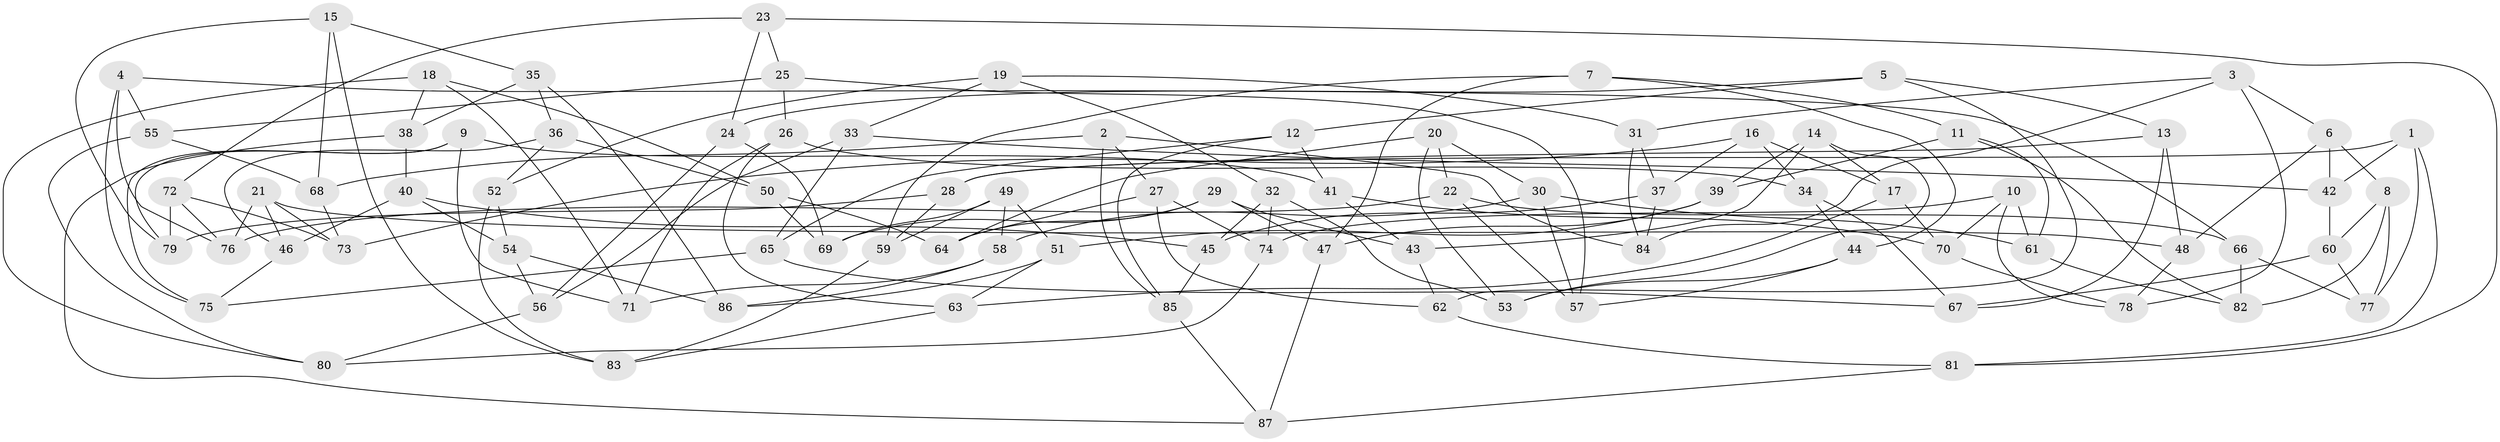 // coarse degree distribution, {6: 0.5094339622641509, 5: 0.1320754716981132, 4: 0.3018867924528302, 3: 0.05660377358490566}
// Generated by graph-tools (version 1.1) at 2025/42/03/06/25 10:42:19]
// undirected, 87 vertices, 174 edges
graph export_dot {
graph [start="1"]
  node [color=gray90,style=filled];
  1;
  2;
  3;
  4;
  5;
  6;
  7;
  8;
  9;
  10;
  11;
  12;
  13;
  14;
  15;
  16;
  17;
  18;
  19;
  20;
  21;
  22;
  23;
  24;
  25;
  26;
  27;
  28;
  29;
  30;
  31;
  32;
  33;
  34;
  35;
  36;
  37;
  38;
  39;
  40;
  41;
  42;
  43;
  44;
  45;
  46;
  47;
  48;
  49;
  50;
  51;
  52;
  53;
  54;
  55;
  56;
  57;
  58;
  59;
  60;
  61;
  62;
  63;
  64;
  65;
  66;
  67;
  68;
  69;
  70;
  71;
  72;
  73;
  74;
  75;
  76;
  77;
  78;
  79;
  80;
  81;
  82;
  83;
  84;
  85;
  86;
  87;
  1 -- 77;
  1 -- 42;
  1 -- 28;
  1 -- 81;
  2 -- 68;
  2 -- 85;
  2 -- 27;
  2 -- 84;
  3 -- 78;
  3 -- 31;
  3 -- 84;
  3 -- 6;
  4 -- 76;
  4 -- 75;
  4 -- 66;
  4 -- 55;
  5 -- 13;
  5 -- 62;
  5 -- 24;
  5 -- 12;
  6 -- 8;
  6 -- 48;
  6 -- 42;
  7 -- 11;
  7 -- 44;
  7 -- 47;
  7 -- 59;
  8 -- 77;
  8 -- 82;
  8 -- 60;
  9 -- 71;
  9 -- 75;
  9 -- 41;
  9 -- 79;
  10 -- 61;
  10 -- 70;
  10 -- 78;
  10 -- 74;
  11 -- 61;
  11 -- 82;
  11 -- 39;
  12 -- 85;
  12 -- 41;
  12 -- 65;
  13 -- 67;
  13 -- 48;
  13 -- 28;
  14 -- 43;
  14 -- 39;
  14 -- 53;
  14 -- 17;
  15 -- 83;
  15 -- 68;
  15 -- 35;
  15 -- 79;
  16 -- 34;
  16 -- 17;
  16 -- 73;
  16 -- 37;
  17 -- 70;
  17 -- 63;
  18 -- 38;
  18 -- 50;
  18 -- 71;
  18 -- 80;
  19 -- 33;
  19 -- 32;
  19 -- 52;
  19 -- 31;
  20 -- 22;
  20 -- 53;
  20 -- 30;
  20 -- 64;
  21 -- 46;
  21 -- 73;
  21 -- 76;
  21 -- 48;
  22 -- 57;
  22 -- 66;
  22 -- 76;
  23 -- 81;
  23 -- 25;
  23 -- 24;
  23 -- 72;
  24 -- 69;
  24 -- 56;
  25 -- 55;
  25 -- 26;
  25 -- 57;
  26 -- 71;
  26 -- 34;
  26 -- 63;
  27 -- 64;
  27 -- 62;
  27 -- 74;
  28 -- 79;
  28 -- 59;
  29 -- 64;
  29 -- 43;
  29 -- 69;
  29 -- 47;
  30 -- 57;
  30 -- 61;
  30 -- 58;
  31 -- 37;
  31 -- 84;
  32 -- 74;
  32 -- 45;
  32 -- 53;
  33 -- 56;
  33 -- 42;
  33 -- 65;
  34 -- 67;
  34 -- 44;
  35 -- 36;
  35 -- 86;
  35 -- 38;
  36 -- 50;
  36 -- 52;
  36 -- 46;
  37 -- 84;
  37 -- 45;
  38 -- 87;
  38 -- 40;
  39 -- 47;
  39 -- 51;
  40 -- 46;
  40 -- 54;
  40 -- 45;
  41 -- 70;
  41 -- 43;
  42 -- 60;
  43 -- 62;
  44 -- 57;
  44 -- 53;
  45 -- 85;
  46 -- 75;
  47 -- 87;
  48 -- 78;
  49 -- 69;
  49 -- 58;
  49 -- 59;
  49 -- 51;
  50 -- 64;
  50 -- 69;
  51 -- 86;
  51 -- 63;
  52 -- 54;
  52 -- 83;
  54 -- 56;
  54 -- 86;
  55 -- 80;
  55 -- 68;
  56 -- 80;
  58 -- 71;
  58 -- 86;
  59 -- 83;
  60 -- 67;
  60 -- 77;
  61 -- 82;
  62 -- 81;
  63 -- 83;
  65 -- 67;
  65 -- 75;
  66 -- 82;
  66 -- 77;
  68 -- 73;
  70 -- 78;
  72 -- 73;
  72 -- 76;
  72 -- 79;
  74 -- 80;
  81 -- 87;
  85 -- 87;
}

